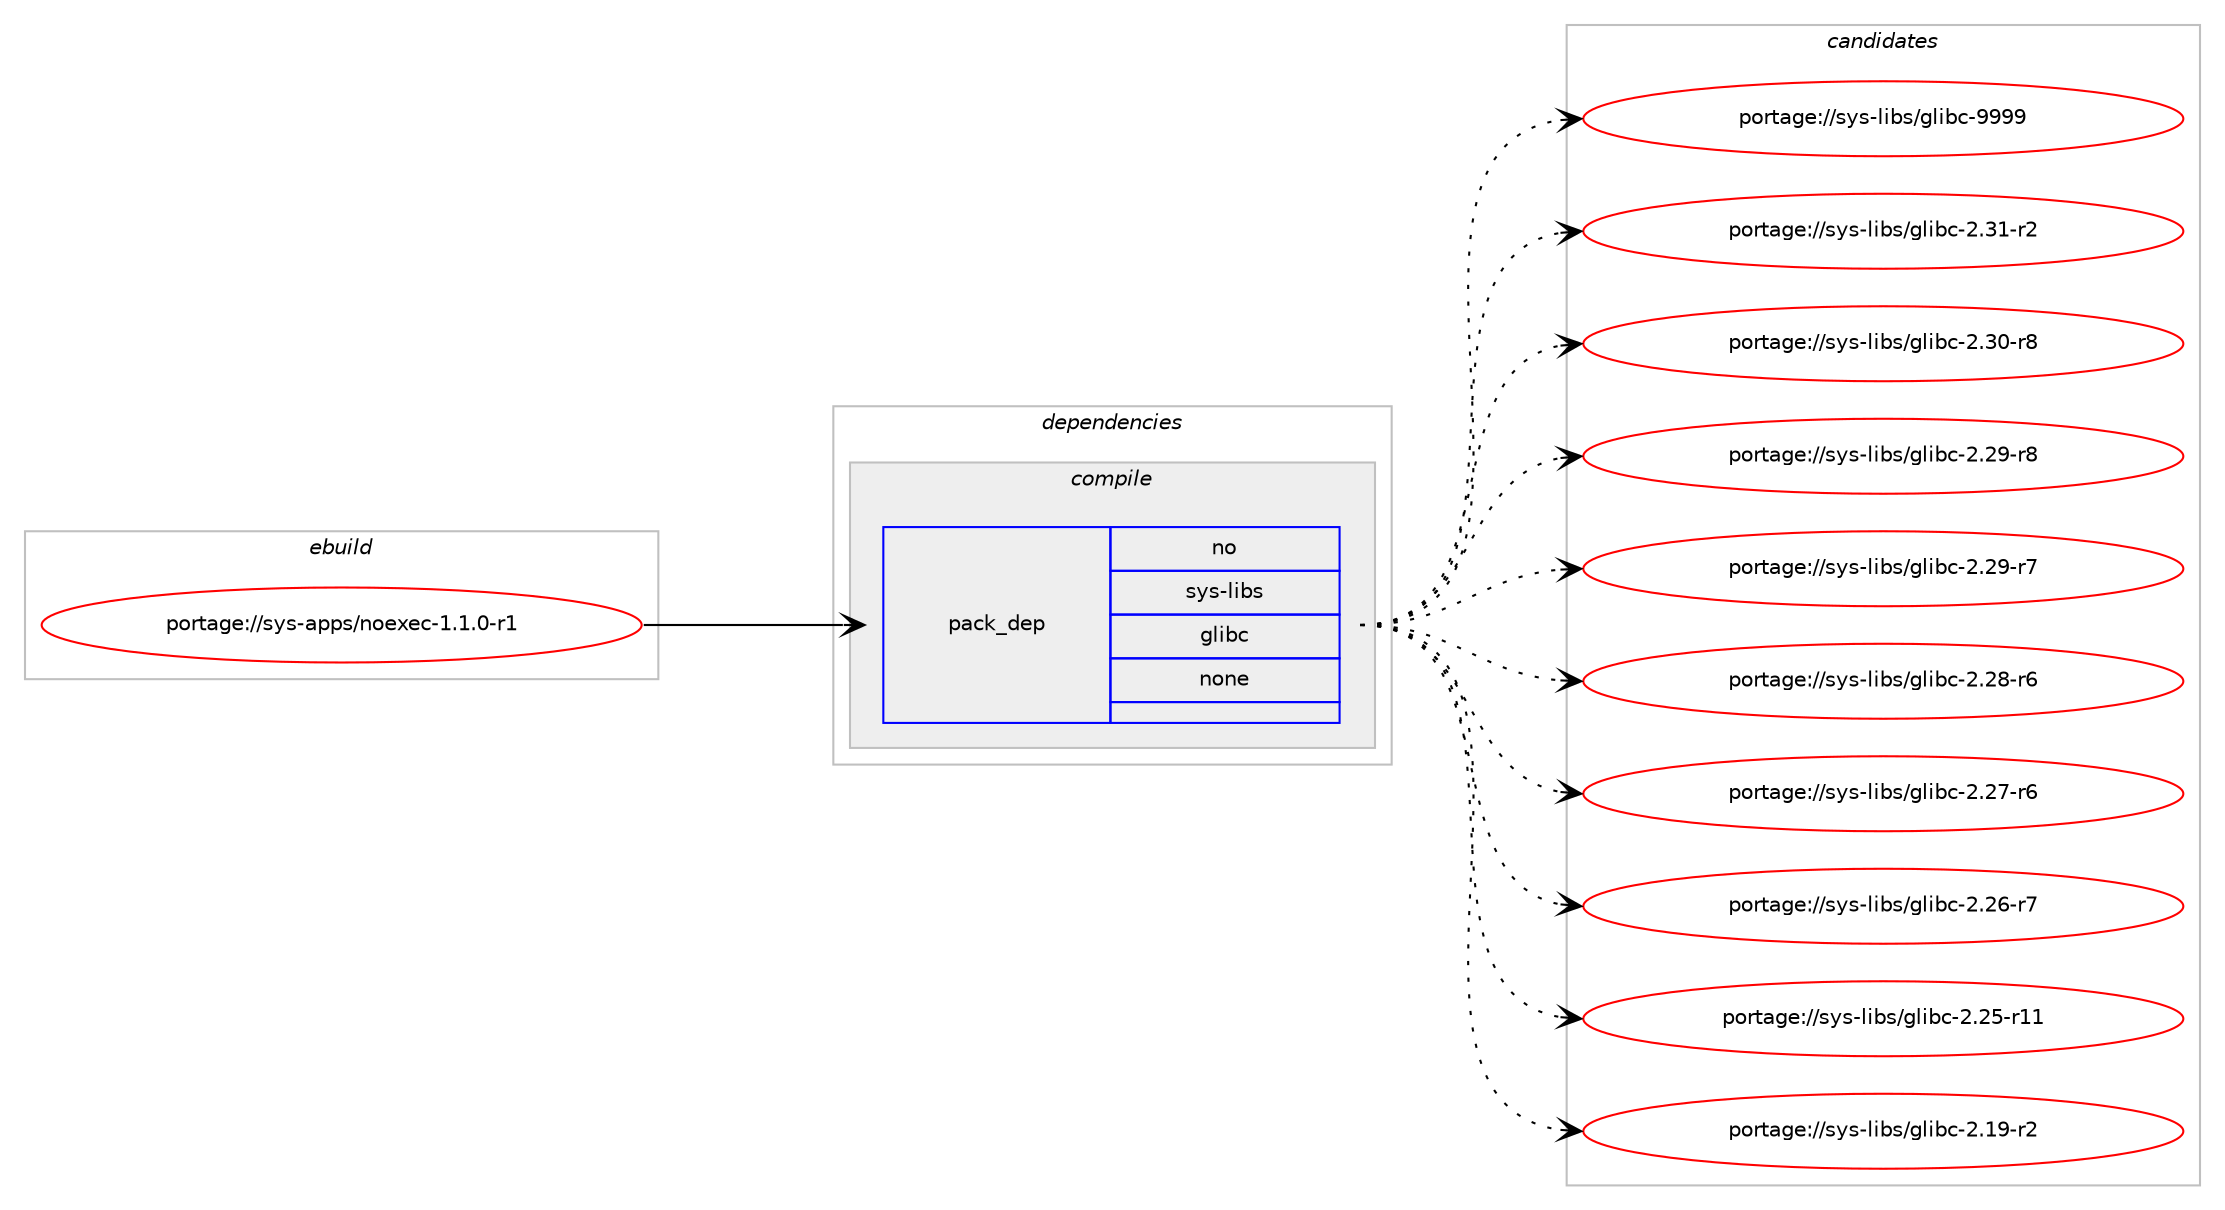 digraph prolog {

# *************
# Graph options
# *************

newrank=true;
concentrate=true;
compound=true;
graph [rankdir=LR,fontname=Helvetica,fontsize=10,ranksep=1.5];#, ranksep=2.5, nodesep=0.2];
edge  [arrowhead=vee];
node  [fontname=Helvetica,fontsize=10];

# **********
# The ebuild
# **********

subgraph cluster_leftcol {
color=gray;
rank=same;
label=<<i>ebuild</i>>;
id [label="portage://sys-apps/noexec-1.1.0-r1", color=red, width=4, href="../sys-apps/noexec-1.1.0-r1.svg"];
}

# ****************
# The dependencies
# ****************

subgraph cluster_midcol {
color=gray;
label=<<i>dependencies</i>>;
subgraph cluster_compile {
fillcolor="#eeeeee";
style=filled;
label=<<i>compile</i>>;
subgraph pack3200 {
dependency3841 [label=<<TABLE BORDER="0" CELLBORDER="1" CELLSPACING="0" CELLPADDING="4" WIDTH="220"><TR><TD ROWSPAN="6" CELLPADDING="30">pack_dep</TD></TR><TR><TD WIDTH="110">no</TD></TR><TR><TD>sys-libs</TD></TR><TR><TD>glibc</TD></TR><TR><TD>none</TD></TR><TR><TD></TD></TR></TABLE>>, shape=none, color=blue];
}
id:e -> dependency3841:w [weight=20,style="solid",arrowhead="vee"];
}
subgraph cluster_compileandrun {
fillcolor="#eeeeee";
style=filled;
label=<<i>compile and run</i>>;
}
subgraph cluster_run {
fillcolor="#eeeeee";
style=filled;
label=<<i>run</i>>;
}
}

# **************
# The candidates
# **************

subgraph cluster_choices {
rank=same;
color=gray;
label=<<i>candidates</i>>;

subgraph choice3200 {
color=black;
nodesep=1;
choice11512111545108105981154710310810598994557575757 [label="portage://sys-libs/glibc-9999", color=red, width=4,href="../sys-libs/glibc-9999.svg"];
choice115121115451081059811547103108105989945504651494511450 [label="portage://sys-libs/glibc-2.31-r2", color=red, width=4,href="../sys-libs/glibc-2.31-r2.svg"];
choice115121115451081059811547103108105989945504651484511456 [label="portage://sys-libs/glibc-2.30-r8", color=red, width=4,href="../sys-libs/glibc-2.30-r8.svg"];
choice115121115451081059811547103108105989945504650574511456 [label="portage://sys-libs/glibc-2.29-r8", color=red, width=4,href="../sys-libs/glibc-2.29-r8.svg"];
choice115121115451081059811547103108105989945504650574511455 [label="portage://sys-libs/glibc-2.29-r7", color=red, width=4,href="../sys-libs/glibc-2.29-r7.svg"];
choice115121115451081059811547103108105989945504650564511454 [label="portage://sys-libs/glibc-2.28-r6", color=red, width=4,href="../sys-libs/glibc-2.28-r6.svg"];
choice115121115451081059811547103108105989945504650554511454 [label="portage://sys-libs/glibc-2.27-r6", color=red, width=4,href="../sys-libs/glibc-2.27-r6.svg"];
choice115121115451081059811547103108105989945504650544511455 [label="portage://sys-libs/glibc-2.26-r7", color=red, width=4,href="../sys-libs/glibc-2.26-r7.svg"];
choice11512111545108105981154710310810598994550465053451144949 [label="portage://sys-libs/glibc-2.25-r11", color=red, width=4,href="../sys-libs/glibc-2.25-r11.svg"];
choice115121115451081059811547103108105989945504649574511450 [label="portage://sys-libs/glibc-2.19-r2", color=red, width=4,href="../sys-libs/glibc-2.19-r2.svg"];
dependency3841:e -> choice11512111545108105981154710310810598994557575757:w [style=dotted,weight="100"];
dependency3841:e -> choice115121115451081059811547103108105989945504651494511450:w [style=dotted,weight="100"];
dependency3841:e -> choice115121115451081059811547103108105989945504651484511456:w [style=dotted,weight="100"];
dependency3841:e -> choice115121115451081059811547103108105989945504650574511456:w [style=dotted,weight="100"];
dependency3841:e -> choice115121115451081059811547103108105989945504650574511455:w [style=dotted,weight="100"];
dependency3841:e -> choice115121115451081059811547103108105989945504650564511454:w [style=dotted,weight="100"];
dependency3841:e -> choice115121115451081059811547103108105989945504650554511454:w [style=dotted,weight="100"];
dependency3841:e -> choice115121115451081059811547103108105989945504650544511455:w [style=dotted,weight="100"];
dependency3841:e -> choice11512111545108105981154710310810598994550465053451144949:w [style=dotted,weight="100"];
dependency3841:e -> choice115121115451081059811547103108105989945504649574511450:w [style=dotted,weight="100"];
}
}

}
